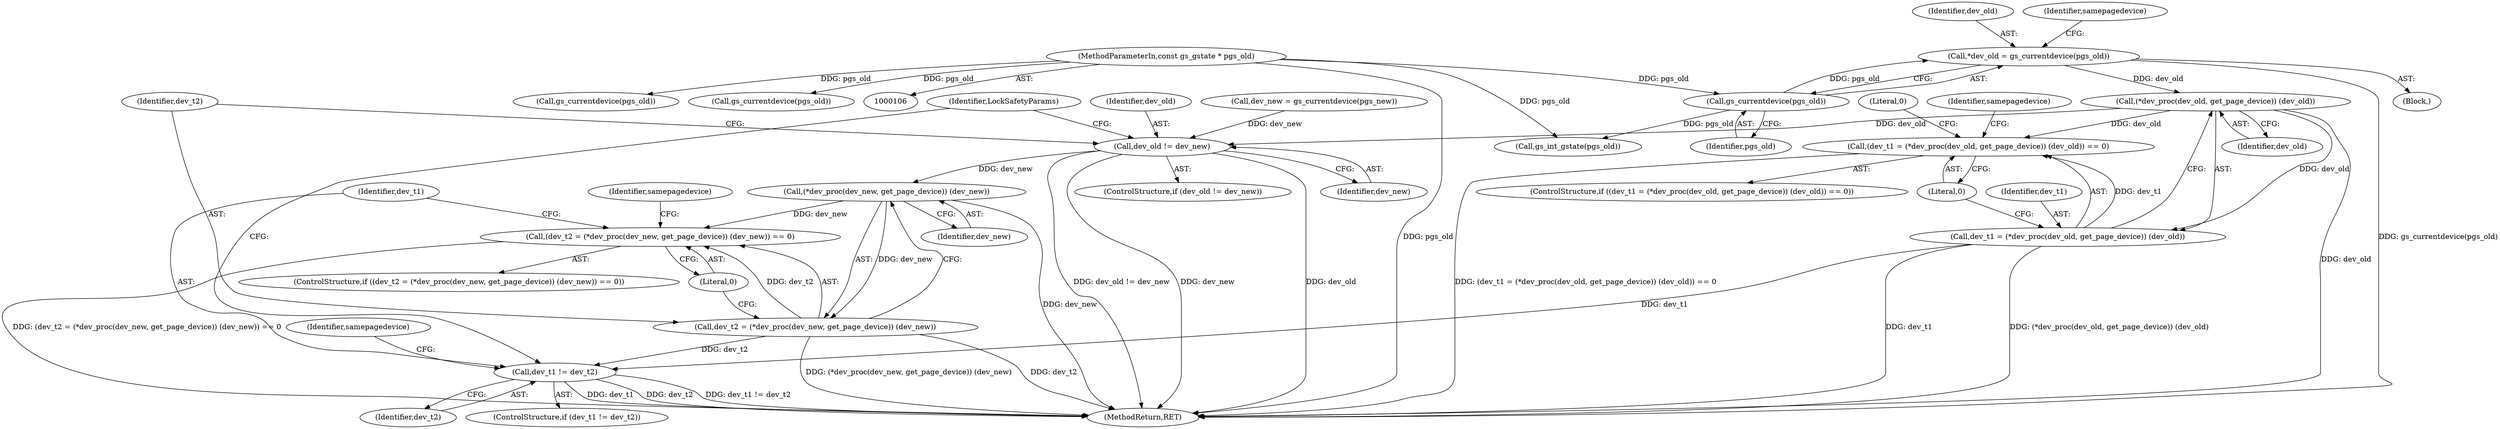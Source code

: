 digraph "0_ghostscript_aeea342904978c9fe17d85f4906a0f6fcce2d315@pointer" {
"1000112" [label="(Call,*dev_old = gs_currentdevice(pgs_old))"];
"1000114" [label="(Call,gs_currentdevice(pgs_old))"];
"1000108" [label="(MethodParameterIn,const gs_gstate * pgs_old)"];
"1000146" [label="(Call,(*dev_proc(dev_old, get_page_device)) (dev_old))"];
"1000143" [label="(Call,(dev_t1 = (*dev_proc(dev_old, get_page_device)) (dev_old)) == 0)"];
"1000144" [label="(Call,dev_t1 = (*dev_proc(dev_old, get_page_device)) (dev_old))"];
"1000180" [label="(Call,dev_t1 != dev_t2)"];
"1000164" [label="(Call,dev_old != dev_new)"];
"1000172" [label="(Call,(*dev_proc(dev_new, get_page_device)) (dev_new))"];
"1000169" [label="(Call,(dev_t2 = (*dev_proc(dev_new, get_page_device)) (dev_new)) == 0)"];
"1000170" [label="(Call,dev_t2 = (*dev_proc(dev_new, get_page_device)) (dev_new))"];
"1000169" [label="(Call,(dev_t2 = (*dev_proc(dev_new, get_page_device)) (dev_new)) == 0)"];
"1000172" [label="(Call,(*dev_proc(dev_new, get_page_device)) (dev_new))"];
"1000174" [label="(Literal,0)"];
"1000163" [label="(ControlStructure,if (dev_old != dev_new))"];
"1000113" [label="(Identifier,dev_old)"];
"1000187" [label="(Identifier,LockSafetyParams)"];
"1000115" [label="(Identifier,pgs_old)"];
"1000146" [label="(Call,(*dev_proc(dev_old, get_page_device)) (dev_old))"];
"1000108" [label="(MethodParameterIn,const gs_gstate * pgs_old)"];
"1000150" [label="(Literal,0)"];
"1000147" [label="(Identifier,dev_old)"];
"1000184" [label="(Identifier,samepagedevice)"];
"1000182" [label="(Identifier,dev_t2)"];
"1000144" [label="(Call,dev_t1 = (*dev_proc(dev_old, get_page_device)) (dev_old))"];
"1000142" [label="(ControlStructure,if ((dev_t1 = (*dev_proc(dev_old, get_page_device)) (dev_old)) == 0))"];
"1000179" [label="(ControlStructure,if (dev_t1 != dev_t2))"];
"1000240" [label="(MethodReturn,RET)"];
"1000181" [label="(Identifier,dev_t1)"];
"1000143" [label="(Call,(dev_t1 = (*dev_proc(dev_old, get_page_device)) (dev_old)) == 0)"];
"1000171" [label="(Identifier,dev_t2)"];
"1000110" [label="(Block,)"];
"1000165" [label="(Identifier,dev_old)"];
"1000168" [label="(ControlStructure,if ((dev_t2 = (*dev_proc(dev_new, get_page_device)) (dev_new)) == 0))"];
"1000121" [label="(Identifier,samepagedevice)"];
"1000153" [label="(Identifier,samepagedevice)"];
"1000229" [label="(Call,gs_currentdevice(pgs_old))"];
"1000114" [label="(Call,gs_currentdevice(pgs_old))"];
"1000159" [label="(Call,dev_new = gs_currentdevice(pgs_new))"];
"1000173" [label="(Identifier,dev_new)"];
"1000170" [label="(Call,dev_t2 = (*dev_proc(dev_new, get_page_device)) (dev_new))"];
"1000166" [label="(Identifier,dev_new)"];
"1000164" [label="(Call,dev_old != dev_new)"];
"1000148" [label="(Literal,0)"];
"1000176" [label="(Identifier,samepagedevice)"];
"1000180" [label="(Call,dev_t1 != dev_t2)"];
"1000145" [label="(Identifier,dev_t1)"];
"1000128" [label="(Call,gs_int_gstate(pgs_old))"];
"1000112" [label="(Call,*dev_old = gs_currentdevice(pgs_old))"];
"1000210" [label="(Call,gs_currentdevice(pgs_old))"];
"1000112" -> "1000110"  [label="AST: "];
"1000112" -> "1000114"  [label="CFG: "];
"1000113" -> "1000112"  [label="AST: "];
"1000114" -> "1000112"  [label="AST: "];
"1000121" -> "1000112"  [label="CFG: "];
"1000112" -> "1000240"  [label="DDG: gs_currentdevice(pgs_old)"];
"1000114" -> "1000112"  [label="DDG: pgs_old"];
"1000112" -> "1000146"  [label="DDG: dev_old"];
"1000114" -> "1000115"  [label="CFG: "];
"1000115" -> "1000114"  [label="AST: "];
"1000108" -> "1000114"  [label="DDG: pgs_old"];
"1000114" -> "1000128"  [label="DDG: pgs_old"];
"1000108" -> "1000106"  [label="AST: "];
"1000108" -> "1000240"  [label="DDG: pgs_old"];
"1000108" -> "1000128"  [label="DDG: pgs_old"];
"1000108" -> "1000210"  [label="DDG: pgs_old"];
"1000108" -> "1000229"  [label="DDG: pgs_old"];
"1000146" -> "1000144"  [label="AST: "];
"1000146" -> "1000147"  [label="CFG: "];
"1000147" -> "1000146"  [label="AST: "];
"1000144" -> "1000146"  [label="CFG: "];
"1000146" -> "1000240"  [label="DDG: dev_old"];
"1000146" -> "1000143"  [label="DDG: dev_old"];
"1000146" -> "1000144"  [label="DDG: dev_old"];
"1000146" -> "1000164"  [label="DDG: dev_old"];
"1000143" -> "1000142"  [label="AST: "];
"1000143" -> "1000148"  [label="CFG: "];
"1000144" -> "1000143"  [label="AST: "];
"1000148" -> "1000143"  [label="AST: "];
"1000150" -> "1000143"  [label="CFG: "];
"1000153" -> "1000143"  [label="CFG: "];
"1000143" -> "1000240"  [label="DDG: (dev_t1 = (*dev_proc(dev_old, get_page_device)) (dev_old)) == 0"];
"1000144" -> "1000143"  [label="DDG: dev_t1"];
"1000145" -> "1000144"  [label="AST: "];
"1000148" -> "1000144"  [label="CFG: "];
"1000144" -> "1000240"  [label="DDG: dev_t1"];
"1000144" -> "1000240"  [label="DDG: (*dev_proc(dev_old, get_page_device)) (dev_old)"];
"1000144" -> "1000180"  [label="DDG: dev_t1"];
"1000180" -> "1000179"  [label="AST: "];
"1000180" -> "1000182"  [label="CFG: "];
"1000181" -> "1000180"  [label="AST: "];
"1000182" -> "1000180"  [label="AST: "];
"1000184" -> "1000180"  [label="CFG: "];
"1000187" -> "1000180"  [label="CFG: "];
"1000180" -> "1000240"  [label="DDG: dev_t1"];
"1000180" -> "1000240"  [label="DDG: dev_t2"];
"1000180" -> "1000240"  [label="DDG: dev_t1 != dev_t2"];
"1000170" -> "1000180"  [label="DDG: dev_t2"];
"1000164" -> "1000163"  [label="AST: "];
"1000164" -> "1000166"  [label="CFG: "];
"1000165" -> "1000164"  [label="AST: "];
"1000166" -> "1000164"  [label="AST: "];
"1000171" -> "1000164"  [label="CFG: "];
"1000187" -> "1000164"  [label="CFG: "];
"1000164" -> "1000240"  [label="DDG: dev_old != dev_new"];
"1000164" -> "1000240"  [label="DDG: dev_new"];
"1000164" -> "1000240"  [label="DDG: dev_old"];
"1000159" -> "1000164"  [label="DDG: dev_new"];
"1000164" -> "1000172"  [label="DDG: dev_new"];
"1000172" -> "1000170"  [label="AST: "];
"1000172" -> "1000173"  [label="CFG: "];
"1000173" -> "1000172"  [label="AST: "];
"1000170" -> "1000172"  [label="CFG: "];
"1000172" -> "1000240"  [label="DDG: dev_new"];
"1000172" -> "1000169"  [label="DDG: dev_new"];
"1000172" -> "1000170"  [label="DDG: dev_new"];
"1000169" -> "1000168"  [label="AST: "];
"1000169" -> "1000174"  [label="CFG: "];
"1000170" -> "1000169"  [label="AST: "];
"1000174" -> "1000169"  [label="AST: "];
"1000176" -> "1000169"  [label="CFG: "];
"1000181" -> "1000169"  [label="CFG: "];
"1000169" -> "1000240"  [label="DDG: (dev_t2 = (*dev_proc(dev_new, get_page_device)) (dev_new)) == 0"];
"1000170" -> "1000169"  [label="DDG: dev_t2"];
"1000171" -> "1000170"  [label="AST: "];
"1000174" -> "1000170"  [label="CFG: "];
"1000170" -> "1000240"  [label="DDG: (*dev_proc(dev_new, get_page_device)) (dev_new)"];
"1000170" -> "1000240"  [label="DDG: dev_t2"];
}
